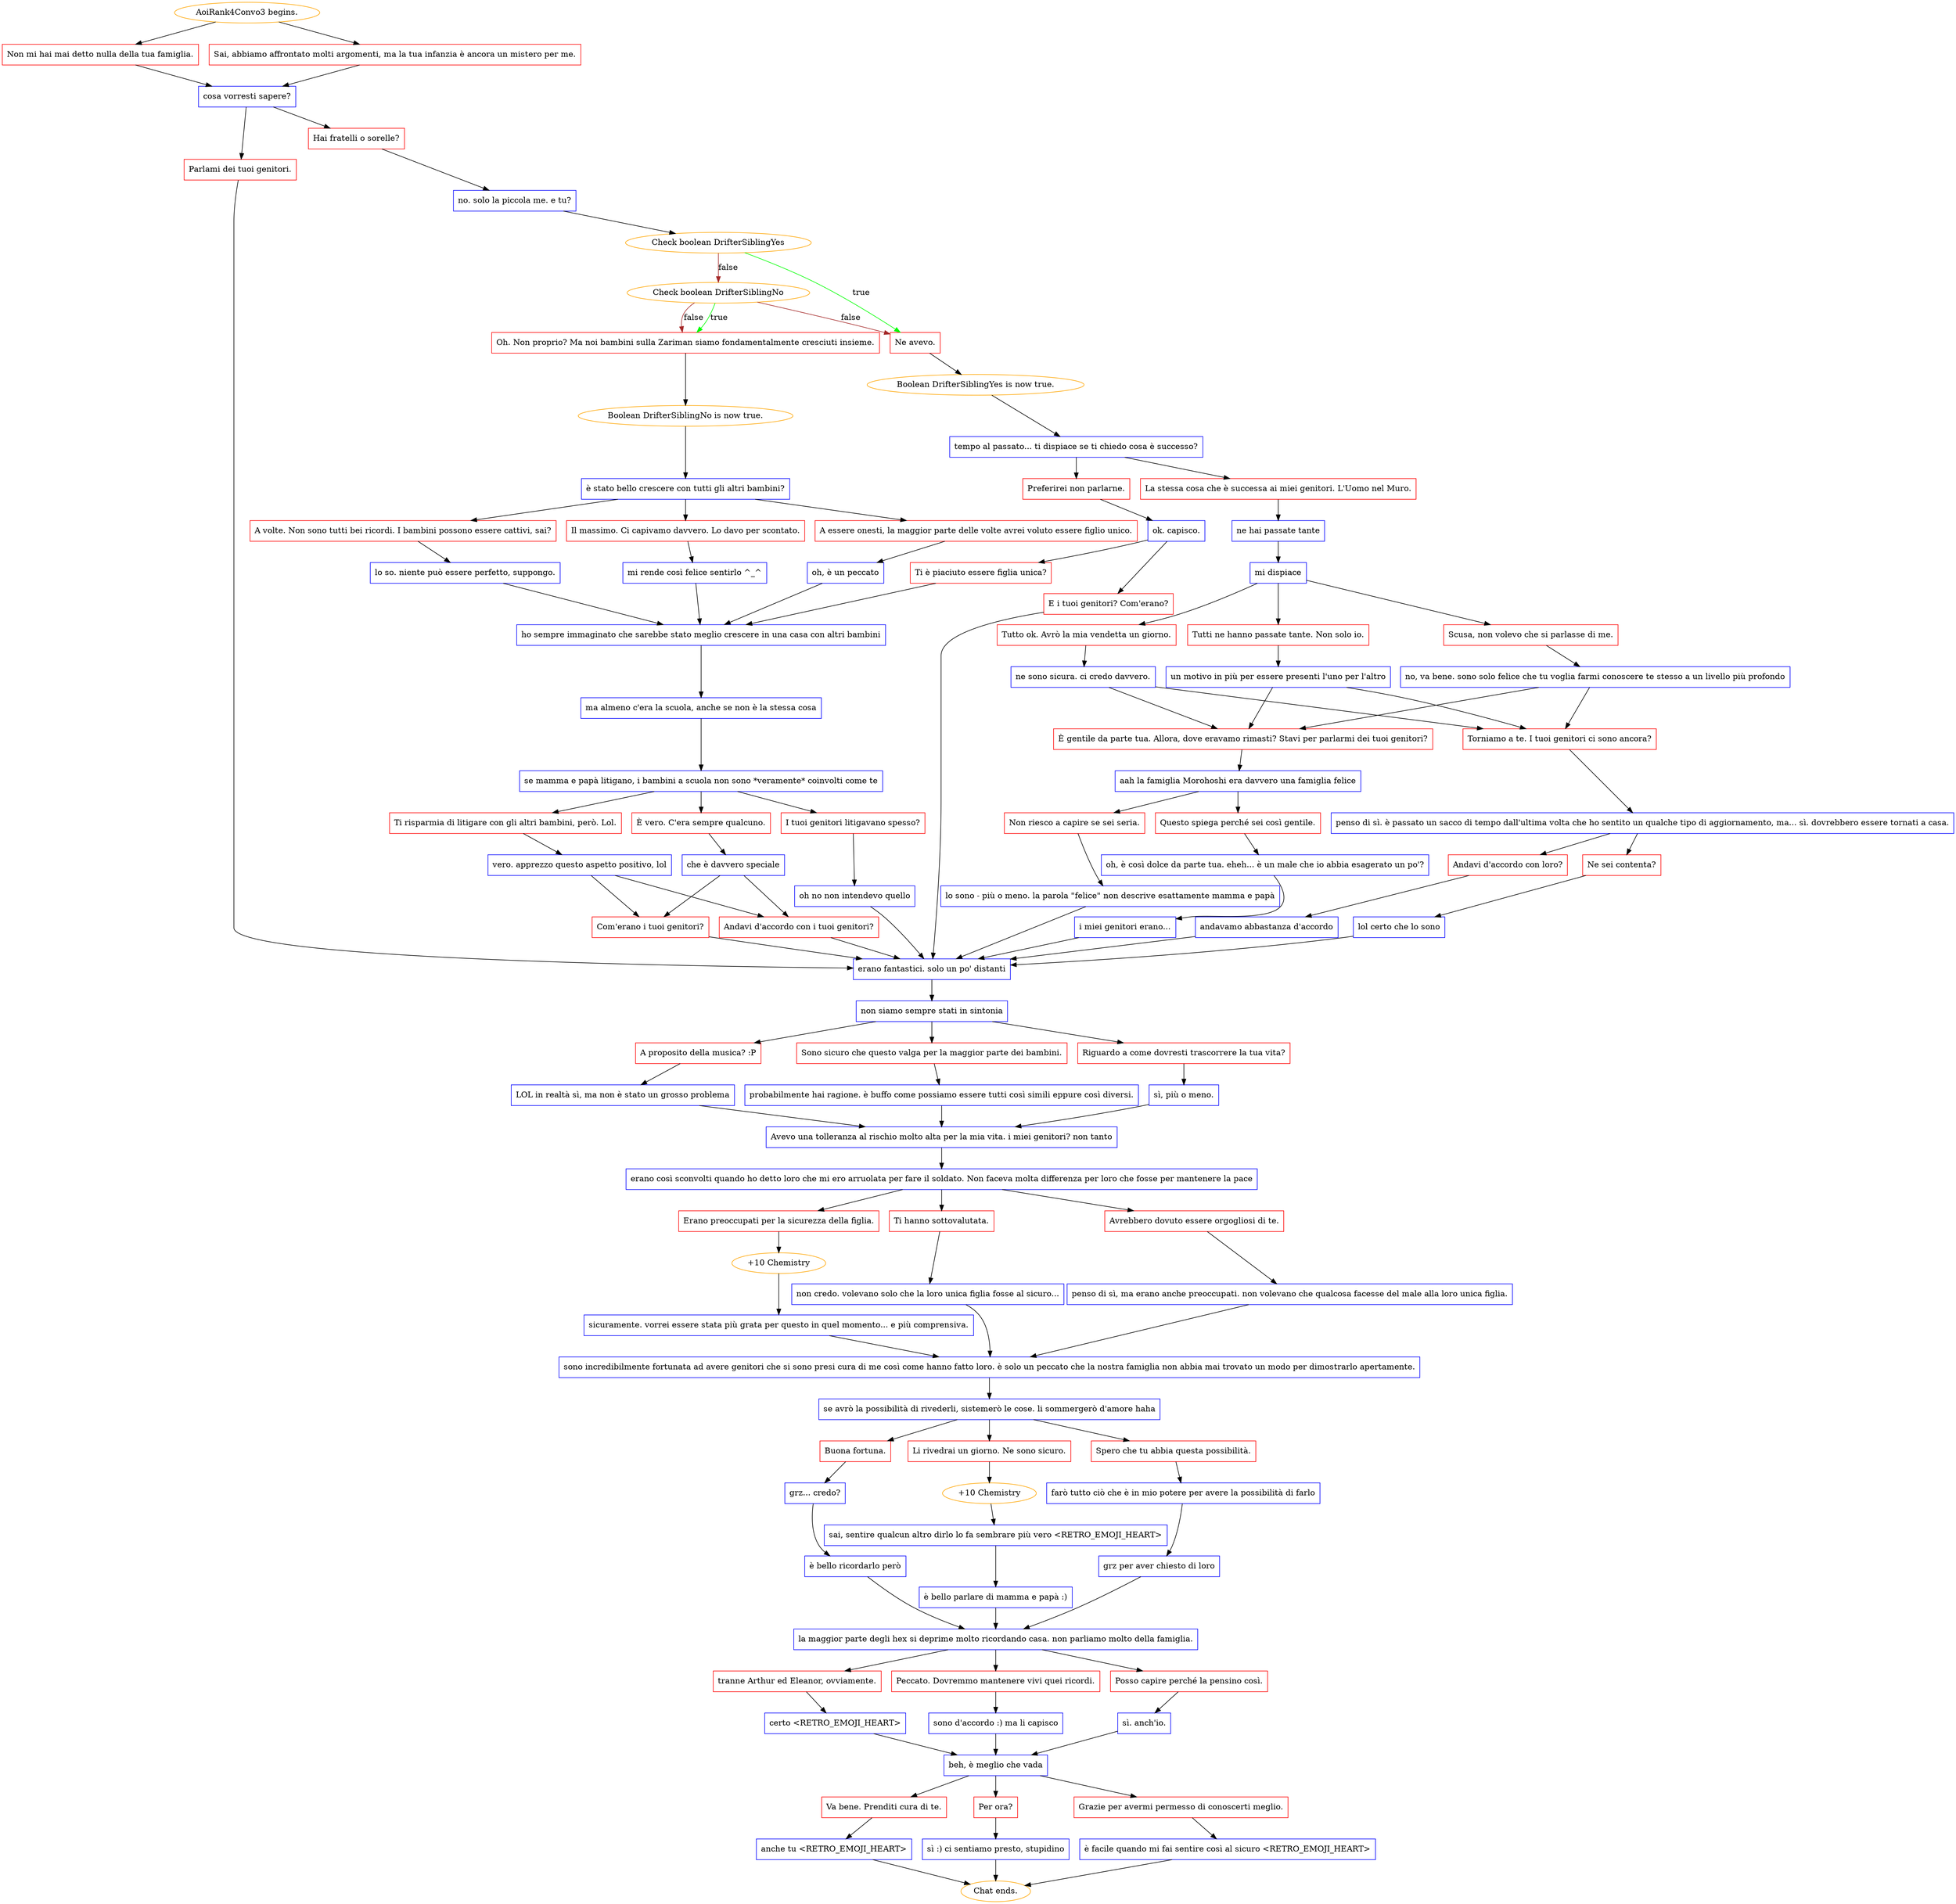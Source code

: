 digraph {
	"AoiRank4Convo3 begins." [color=orange];
		"AoiRank4Convo3 begins." -> j108012298;
		"AoiRank4Convo3 begins." -> j1599891572;
	j108012298 [label="Non mi hai mai detto nulla della tua famiglia.",shape=box,color=red];
		j108012298 -> j883893487;
	j1599891572 [label="Sai, abbiamo affrontato molti argomenti, ma la tua infanzia è ancora un mistero per me.",shape=box,color=red];
		j1599891572 -> j883893487;
	j883893487 [label="cosa vorresti sapere?",shape=box,color=blue];
		j883893487 -> j2665588483;
		j883893487 -> j2177081387;
	j2665588483 [label="Parlami dei tuoi genitori.",shape=box,color=red];
		j2665588483 -> j2256833763;
	j2177081387 [label="Hai fratelli o sorelle?",shape=box,color=red];
		j2177081387 -> j4239140441;
	j2256833763 [label="erano fantastici. solo un po' distanti",shape=box,color=blue];
		j2256833763 -> j2454034322;
	j4239140441 [label="no. solo la piccola me. e tu?",shape=box,color=blue];
		j4239140441 -> j2607093189;
	j2454034322 [label="non siamo sempre stati in sintonia",shape=box,color=blue];
		j2454034322 -> j880760700;
		j2454034322 -> j25026845;
		j2454034322 -> j111067600;
	j2607093189 [label="Check boolean DrifterSiblingYes",color=orange];
		j2607093189 -> j995129397 [label=true,color=green];
		j2607093189 -> j4270089323 [label=false,color=brown];
	j880760700 [label="A proposito della musica? :P",shape=box,color=red];
		j880760700 -> j151046154;
	j25026845 [label="Sono sicuro che questo valga per la maggior parte dei bambini.",shape=box,color=red];
		j25026845 -> j1113890796;
	j111067600 [label="Riguardo a come dovresti trascorrere la tua vita?",shape=box,color=red];
		j111067600 -> j550712616;
	j995129397 [label="Ne avevo.",shape=box,color=red];
		j995129397 -> j323419202;
	j4270089323 [label="Check boolean DrifterSiblingNo",color=orange];
		j4270089323 -> j2344392220 [label=true,color=green];
		j4270089323 -> j995129397 [label=false,color=brown];
		j4270089323 -> j2344392220 [label=false,color=brown];
	j151046154 [label="LOL in realtà sì, ma non è stato un grosso problema",shape=box,color=blue];
		j151046154 -> j1498248104;
	j1113890796 [label="probabilmente hai ragione. è buffo come possiamo essere tutti così simili eppure così diversi.",shape=box,color=blue];
		j1113890796 -> j1498248104;
	j550712616 [label="sì, più o meno.",shape=box,color=blue];
		j550712616 -> j1498248104;
	j323419202 [label="Boolean DrifterSiblingYes is now true.",color=orange];
		j323419202 -> j840713394;
	j2344392220 [label="Oh. Non proprio? Ma noi bambini sulla Zariman siamo fondamentalmente cresciuti insieme.",shape=box,color=red];
		j2344392220 -> j3111059192;
	j1498248104 [label="Avevo una tolleranza al rischio molto alta per la mia vita. i miei genitori? non tanto",shape=box,color=blue];
		j1498248104 -> j2949408802;
	j840713394 [label="tempo al passato... ti dispiace se ti chiedo cosa è successo?",shape=box,color=blue];
		j840713394 -> j2532121755;
		j840713394 -> j3082956903;
	j3111059192 [label="Boolean DrifterSiblingNo is now true.",color=orange];
		j3111059192 -> j1951285077;
	j2949408802 [label="erano così sconvolti quando ho detto loro che mi ero arruolata per fare il soldato. Non faceva molta differenza per loro che fosse per mantenere la pace",shape=box,color=blue];
		j2949408802 -> j1904701506;
		j2949408802 -> j2247351326;
		j2949408802 -> j2415706044;
	j2532121755 [label="La stessa cosa che è successa ai miei genitori. L'Uomo nel Muro.",shape=box,color=red];
		j2532121755 -> j3009035246;
	j3082956903 [label="Preferirei non parlarne.",shape=box,color=red];
		j3082956903 -> j2147238665;
	j1951285077 [label="è stato bello crescere con tutti gli altri bambini?",shape=box,color=blue];
		j1951285077 -> j4108416782;
		j1951285077 -> j3293999976;
		j1951285077 -> j1170063397;
	j1904701506 [label="Erano preoccupati per la sicurezza della figlia.",shape=box,color=red];
		j1904701506 -> j3341469142;
	j2247351326 [label="Ti hanno sottovalutata.",shape=box,color=red];
		j2247351326 -> j3014926868;
	j2415706044 [label="Avrebbero dovuto essere orgogliosi di te.",shape=box,color=red];
		j2415706044 -> j1659206157;
	j3009035246 [label="ne hai passate tante",shape=box,color=blue];
		j3009035246 -> j2493295957;
	j2147238665 [label="ok. capisco.",shape=box,color=blue];
		j2147238665 -> j3086741381;
		j2147238665 -> j1643110816;
	j4108416782 [label="A volte. Non sono tutti bei ricordi. I bambini possono essere cattivi, sai?",shape=box,color=red];
		j4108416782 -> j2710039771;
	j3293999976 [label="Il massimo. Ci capivamo davvero. Lo davo per scontato.",shape=box,color=red];
		j3293999976 -> j2278811779;
	j1170063397 [label="A essere onesti, la maggior parte delle volte avrei voluto essere figlio unico.",shape=box,color=red];
		j1170063397 -> j3909547209;
	j3341469142 [label="+10 Chemistry",color=orange];
		j3341469142 -> j2684436539;
	j3014926868 [label="non credo. volevano solo che la loro unica figlia fosse al sicuro...",shape=box,color=blue];
		j3014926868 -> j1852715470;
	j1659206157 [label="penso di sì, ma erano anche preoccupati. non volevano che qualcosa facesse del male alla loro unica figlia.",shape=box,color=blue];
		j1659206157 -> j1852715470;
	j2493295957 [label="mi dispiace",shape=box,color=blue];
		j2493295957 -> j158822225;
		j2493295957 -> j3682590363;
		j2493295957 -> j1771901528;
	j3086741381 [label="Ti è piaciuto essere figlia unica?",shape=box,color=red];
		j3086741381 -> j3735736901;
	j1643110816 [label="E i tuoi genitori? Com'erano?",shape=box,color=red];
		j1643110816 -> j2256833763;
	j2710039771 [label="lo so. niente può essere perfetto, suppongo.",shape=box,color=blue];
		j2710039771 -> j3735736901;
	j2278811779 [label="mi rende così felice sentirlo ^_^",shape=box,color=blue];
		j2278811779 -> j3735736901;
	j3909547209 [label="oh, è un peccato",shape=box,color=blue];
		j3909547209 -> j3735736901;
	j2684436539 [label="sicuramente. vorrei essere stata più grata per questo in quel momento... e più comprensiva.",shape=box,color=blue];
		j2684436539 -> j1852715470;
	j1852715470 [label="sono incredibilmente fortunata ad avere genitori che si sono presi cura di me così come hanno fatto loro. è solo un peccato che la nostra famiglia non abbia mai trovato un modo per dimostrarlo apertamente.",shape=box,color=blue];
		j1852715470 -> j1883383739;
	j158822225 [label="Scusa, non volevo che si parlasse di me.",shape=box,color=red];
		j158822225 -> j2196818822;
	j3682590363 [label="Tutto ok. Avrò la mia vendetta un giorno.",shape=box,color=red];
		j3682590363 -> j1256713393;
	j1771901528 [label="Tutti ne hanno passate tante. Non solo io.",shape=box,color=red];
		j1771901528 -> j2747745097;
	j3735736901 [label="ho sempre immaginato che sarebbe stato meglio crescere in una casa con altri bambini",shape=box,color=blue];
		j3735736901 -> j2705832280;
	j1883383739 [label="se avrò la possibilità di rivederli, sistemerò le cose. li sommergerò d'amore haha",shape=box,color=blue];
		j1883383739 -> j3647859407;
		j1883383739 -> j2753231314;
		j1883383739 -> j2684885859;
	j2196818822 [label="no, va bene. sono solo felice che tu voglia farmi conoscere te stesso a un livello più profondo",shape=box,color=blue];
		j2196818822 -> j1477518630;
		j2196818822 -> j3438999555;
	j1256713393 [label="ne sono sicura. ci credo davvero.",shape=box,color=blue];
		j1256713393 -> j1477518630;
		j1256713393 -> j3438999555;
	j2747745097 [label="un motivo in più per essere presenti l'uno per l'altro",shape=box,color=blue];
		j2747745097 -> j1477518630;
		j2747745097 -> j3438999555;
	j2705832280 [label="ma almeno c'era la scuola, anche se non è la stessa cosa",shape=box,color=blue];
		j2705832280 -> j598003248;
	j3647859407 [label="Buona fortuna.",shape=box,color=red];
		j3647859407 -> j2054624198;
	j2753231314 [label="Li rivedrai un giorno. Ne sono sicuro.",shape=box,color=red];
		j2753231314 -> j3332579894;
	j2684885859 [label="Spero che tu abbia questa possibilità.",shape=box,color=red];
		j2684885859 -> j708987161;
	j1477518630 [label="Torniamo a te. I tuoi genitori ci sono ancora?",shape=box,color=red];
		j1477518630 -> j2942384041;
	j3438999555 [label="È gentile da parte tua. Allora, dove eravamo rimasti? Stavi per parlarmi dei tuoi genitori?",shape=box,color=red];
		j3438999555 -> j3790047331;
	j598003248 [label="se mamma e papà litigano, i bambini a scuola non sono *veramente* coinvolti come te",shape=box,color=blue];
		j598003248 -> j2409164306;
		j598003248 -> j1953383343;
		j598003248 -> j3336644839;
	j2054624198 [label="grz... credo?",shape=box,color=blue];
		j2054624198 -> j324032594;
	j3332579894 [label="+10 Chemistry",color=orange];
		j3332579894 -> j2129097769;
	j708987161 [label="farò tutto ciò che è in mio potere per avere la possibilità di farlo",shape=box,color=blue];
		j708987161 -> j3899583038;
	j2942384041 [label="penso di sì. è passato un sacco di tempo dall'ultima volta che ho sentito un qualche tipo di aggiornamento, ma... sì. dovrebbero essere tornati a casa.",shape=box,color=blue];
		j2942384041 -> j2944582576;
		j2942384041 -> j2368405880;
	j3790047331 [label="aah la famiglia Morohoshi era davvero una famiglia felice",shape=box,color=blue];
		j3790047331 -> j3192707619;
		j3790047331 -> j3866833283;
	j2409164306 [label="Ti risparmia di litigare con gli altri bambini, però. Lol.",shape=box,color=red];
		j2409164306 -> j3351012655;
	j1953383343 [label="I tuoi genitori litigavano spesso?",shape=box,color=red];
		j1953383343 -> j226742861;
	j3336644839 [label="È vero. C'era sempre qualcuno.",shape=box,color=red];
		j3336644839 -> j2761054405;
	j324032594 [label="è bello ricordarlo però",shape=box,color=blue];
		j324032594 -> j2941961621;
	j2129097769 [label="sai, sentire qualcun altro dirlo lo fa sembrare più vero <RETRO_EMOJI_HEART>",shape=box,color=blue];
		j2129097769 -> j2353837878;
	j3899583038 [label="grz per aver chiesto di loro",shape=box,color=blue];
		j3899583038 -> j2941961621;
	j2944582576 [label="Ne sei contenta?",shape=box,color=red];
		j2944582576 -> j3935948803;
	j2368405880 [label="Andavi d'accordo con loro?",shape=box,color=red];
		j2368405880 -> j3188976106;
	j3192707619 [label="Non riesco a capire se sei seria.",shape=box,color=red];
		j3192707619 -> j1637881072;
	j3866833283 [label="Questo spiega perché sei così gentile.",shape=box,color=red];
		j3866833283 -> j1881414160;
	j3351012655 [label="vero. apprezzo questo aspetto positivo, lol",shape=box,color=blue];
		j3351012655 -> j3089441257;
		j3351012655 -> j2242693204;
	j226742861 [label="oh no non intendevo quello",shape=box,color=blue];
		j226742861 -> j2256833763;
	j2761054405 [label="che è davvero speciale",shape=box,color=blue];
		j2761054405 -> j2242693204;
		j2761054405 -> j3089441257;
	j2941961621 [label="la maggior parte degli hex si deprime molto ricordando casa. non parliamo molto della famiglia.",shape=box,color=blue];
		j2941961621 -> j3336262089;
		j2941961621 -> j2492355507;
		j2941961621 -> j90091288;
	j2353837878 [label="è bello parlare di mamma e papà :)",shape=box,color=blue];
		j2353837878 -> j2941961621;
	j3935948803 [label="lol certo che lo sono",shape=box,color=blue];
		j3935948803 -> j2256833763;
	j3188976106 [label="andavamo abbastanza d'accordo",shape=box,color=blue];
		j3188976106 -> j2256833763;
	j1637881072 [label="lo sono - più o meno. la parola \"felice\" non descrive esattamente mamma e papà",shape=box,color=blue];
		j1637881072 -> j2256833763;
	j1881414160 [label="oh, è così dolce da parte tua. eheh... è un male che io abbia esagerato un po'?",shape=box,color=blue];
		j1881414160 -> j3064889529;
	j3089441257 [label="Andavi d'accordo con i tuoi genitori?",shape=box,color=red];
		j3089441257 -> j2256833763;
	j2242693204 [label="Com'erano i tuoi genitori?",shape=box,color=red];
		j2242693204 -> j2256833763;
	j3336262089 [label="tranne Arthur ed Eleanor, ovviamente.",shape=box,color=red];
		j3336262089 -> j2348104095;
	j2492355507 [label="Peccato. Dovremmo mantenere vivi quei ricordi.",shape=box,color=red];
		j2492355507 -> j3593236735;
	j90091288 [label="Posso capire perché la pensino così.",shape=box,color=red];
		j90091288 -> j1221838494;
	j3064889529 [label="i miei genitori erano...",shape=box,color=blue];
		j3064889529 -> j2256833763;
	j2348104095 [label="certo <RETRO_EMOJI_HEART>",shape=box,color=blue];
		j2348104095 -> j1831795318;
	j3593236735 [label="sono d'accordo :) ma li capisco",shape=box,color=blue];
		j3593236735 -> j1831795318;
	j1221838494 [label="sì. anch'io.",shape=box,color=blue];
		j1221838494 -> j1831795318;
	j1831795318 [label="beh, è meglio che vada",shape=box,color=blue];
		j1831795318 -> j3070551509;
		j1831795318 -> j2583532466;
		j1831795318 -> j2524740360;
	j3070551509 [label="Va bene. Prenditi cura di te.",shape=box,color=red];
		j3070551509 -> j1466104515;
	j2583532466 [label="Per ora?",shape=box,color=red];
		j2583532466 -> j1839253942;
	j2524740360 [label="Grazie per avermi permesso di conoscerti meglio.",shape=box,color=red];
		j2524740360 -> j3836062300;
	j1466104515 [label="anche tu <RETRO_EMOJI_HEART>",shape=box,color=blue];
		j1466104515 -> "Chat ends.";
	j1839253942 [label="sì :) ci sentiamo presto, stupidino",shape=box,color=blue];
		j1839253942 -> "Chat ends.";
	j3836062300 [label="è facile quando mi fai sentire così al sicuro <RETRO_EMOJI_HEART>",shape=box,color=blue];
		j3836062300 -> "Chat ends.";
	"Chat ends." [color=orange];
}